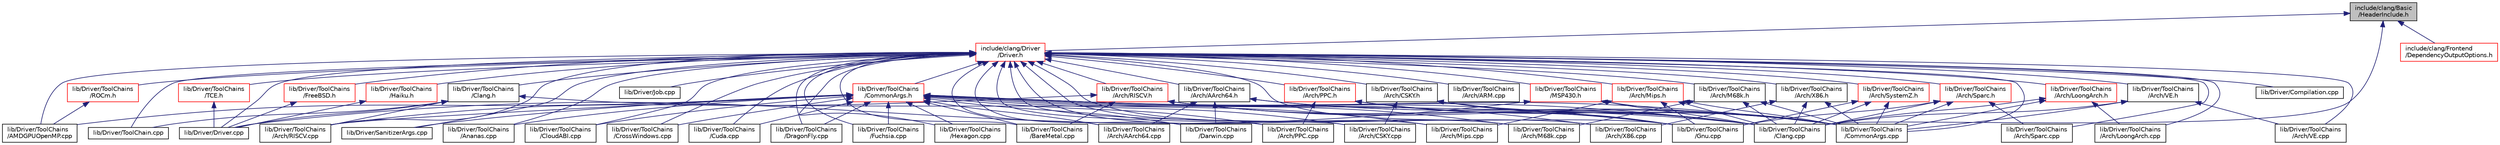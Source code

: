 digraph "include/clang/Basic/HeaderInclude.h"
{
 // LATEX_PDF_SIZE
  bgcolor="transparent";
  edge [fontname="Helvetica",fontsize="10",labelfontname="Helvetica",labelfontsize="10"];
  node [fontname="Helvetica",fontsize="10",shape=record];
  Node1 [label="include/clang/Basic\l/HeaderInclude.h",height=0.2,width=0.4,color="black", fillcolor="grey75", style="filled", fontcolor="black",tooltip=" "];
  Node1 -> Node2 [dir="back",color="midnightblue",fontsize="10",style="solid",fontname="Helvetica"];
  Node2 [label="include/clang/Driver\l/Driver.h",height=0.2,width=0.4,color="red",URL="$Driver_8h.html",tooltip=" "];
  Node2 -> Node3 [dir="back",color="midnightblue",fontsize="10",style="solid",fontname="Helvetica"];
  Node3 [label="lib/Driver/Compilation.cpp",height=0.2,width=0.4,color="black",URL="$Compilation_8cpp.html",tooltip=" "];
  Node2 -> Node4 [dir="back",color="midnightblue",fontsize="10",style="solid",fontname="Helvetica"];
  Node4 [label="lib/Driver/Driver.cpp",height=0.2,width=0.4,color="black",URL="$Driver_8cpp.html",tooltip=" "];
  Node2 -> Node5 [dir="back",color="midnightblue",fontsize="10",style="solid",fontname="Helvetica"];
  Node5 [label="lib/Driver/ToolChains\l/ROCm.h",height=0.2,width=0.4,color="red",URL="$ROCm_8h.html",tooltip=" "];
  Node5 -> Node9 [dir="back",color="midnightblue",fontsize="10",style="solid",fontname="Helvetica"];
  Node9 [label="lib/Driver/ToolChains\l/AMDGPUOpenMP.cpp",height=0.2,width=0.4,color="black",URL="$AMDGPUOpenMP_8cpp.html",tooltip=" "];
  Node2 -> Node11 [dir="back",color="midnightblue",fontsize="10",style="solid",fontname="Helvetica"];
  Node11 [label="lib/Driver/ToolChains\l/Clang.h",height=0.2,width=0.4,color="black",URL="$Clang_8h.html",tooltip=" "];
  Node11 -> Node4 [dir="back",color="midnightblue",fontsize="10",style="solid",fontname="Helvetica"];
  Node11 -> Node12 [dir="back",color="midnightblue",fontsize="10",style="solid",fontname="Helvetica"];
  Node12 [label="lib/Driver/ToolChain.cpp",height=0.2,width=0.4,color="black",URL="$ToolChain_8cpp.html",tooltip=" "];
  Node11 -> Node13 [dir="back",color="midnightblue",fontsize="10",style="solid",fontname="Helvetica"];
  Node13 [label="lib/Driver/ToolChains\l/Arch/RISCV.cpp",height=0.2,width=0.4,color="black",URL="$Driver_2ToolChains_2Arch_2RISCV_8cpp.html",tooltip=" "];
  Node11 -> Node14 [dir="back",color="midnightblue",fontsize="10",style="solid",fontname="Helvetica"];
  Node14 [label="lib/Driver/ToolChains\l/Clang.cpp",height=0.2,width=0.4,color="black",URL="$Clang_8cpp.html",tooltip=" "];
  Node2 -> Node34 [dir="back",color="midnightblue",fontsize="10",style="solid",fontname="Helvetica"];
  Node34 [label="lib/Driver/ToolChains\l/FreeBSD.h",height=0.2,width=0.4,color="red",URL="$FreeBSD_8h.html",tooltip=" "];
  Node34 -> Node4 [dir="back",color="midnightblue",fontsize="10",style="solid",fontname="Helvetica"];
  Node2 -> Node40 [dir="back",color="midnightblue",fontsize="10",style="solid",fontname="Helvetica"];
  Node40 [label="lib/Driver/ToolChains\l/Haiku.h",height=0.2,width=0.4,color="red",URL="$Haiku_8h.html",tooltip=" "];
  Node40 -> Node4 [dir="back",color="midnightblue",fontsize="10",style="solid",fontname="Helvetica"];
  Node2 -> Node56 [dir="back",color="midnightblue",fontsize="10",style="solid",fontname="Helvetica"];
  Node56 [label="lib/Driver/ToolChains\l/MSP430.h",height=0.2,width=0.4,color="red",URL="$Driver_2ToolChains_2MSP430_8h.html",tooltip=" "];
  Node56 -> Node4 [dir="back",color="midnightblue",fontsize="10",style="solid",fontname="Helvetica"];
  Node56 -> Node14 [dir="back",color="midnightblue",fontsize="10",style="solid",fontname="Helvetica"];
  Node56 -> Node17 [dir="back",color="midnightblue",fontsize="10",style="solid",fontname="Helvetica"];
  Node17 [label="lib/Driver/ToolChains\l/CommonArgs.cpp",height=0.2,width=0.4,color="black",URL="$CommonArgs_8cpp.html",tooltip=" "];
  Node2 -> Node81 [dir="back",color="midnightblue",fontsize="10",style="solid",fontname="Helvetica"];
  Node81 [label="lib/Driver/ToolChains\l/TCE.h",height=0.2,width=0.4,color="red",URL="$Driver_2ToolChains_2TCE_8h.html",tooltip=" "];
  Node81 -> Node4 [dir="back",color="midnightblue",fontsize="10",style="solid",fontname="Helvetica"];
  Node2 -> Node83 [dir="back",color="midnightblue",fontsize="10",style="solid",fontname="Helvetica"];
  Node83 [label="lib/Driver/Job.cpp",height=0.2,width=0.4,color="black",URL="$Job_8cpp.html",tooltip=" "];
  Node2 -> Node84 [dir="back",color="midnightblue",fontsize="10",style="solid",fontname="Helvetica"];
  Node84 [label="lib/Driver/ToolChains\l/CommonArgs.h",height=0.2,width=0.4,color="red",URL="$CommonArgs_8h.html",tooltip=" "];
  Node84 -> Node85 [dir="back",color="midnightblue",fontsize="10",style="solid",fontname="Helvetica"];
  Node85 [label="lib/Driver/SanitizerArgs.cpp",height=0.2,width=0.4,color="black",URL="$SanitizerArgs_8cpp.html",tooltip=" "];
  Node84 -> Node9 [dir="back",color="midnightblue",fontsize="10",style="solid",fontname="Helvetica"];
  Node84 -> Node23 [dir="back",color="midnightblue",fontsize="10",style="solid",fontname="Helvetica"];
  Node23 [label="lib/Driver/ToolChains\l/Ananas.cpp",height=0.2,width=0.4,color="black",URL="$Ananas_8cpp.html",tooltip=" "];
  Node84 -> Node87 [dir="back",color="midnightblue",fontsize="10",style="solid",fontname="Helvetica"];
  Node87 [label="lib/Driver/ToolChains\l/Arch/AArch64.cpp",height=0.2,width=0.4,color="black",URL="$Driver_2ToolChains_2Arch_2AArch64_8cpp.html",tooltip=" "];
  Node84 -> Node88 [dir="back",color="midnightblue",fontsize="10",style="solid",fontname="Helvetica"];
  Node88 [label="lib/Driver/ToolChains\l/Arch/CSKY.cpp",height=0.2,width=0.4,color="black",URL="$Driver_2ToolChains_2Arch_2CSKY_8cpp.html",tooltip=" "];
  Node84 -> Node89 [dir="back",color="midnightblue",fontsize="10",style="solid",fontname="Helvetica"];
  Node89 [label="lib/Driver/ToolChains\l/Arch/M68k.cpp",height=0.2,width=0.4,color="black",URL="$Driver_2ToolChains_2Arch_2M68k_8cpp.html",tooltip=" "];
  Node84 -> Node90 [dir="back",color="midnightblue",fontsize="10",style="solid",fontname="Helvetica"];
  Node90 [label="lib/Driver/ToolChains\l/Arch/Mips.cpp",height=0.2,width=0.4,color="black",URL="$Driver_2ToolChains_2Arch_2Mips_8cpp.html",tooltip=" "];
  Node84 -> Node91 [dir="back",color="midnightblue",fontsize="10",style="solid",fontname="Helvetica"];
  Node91 [label="lib/Driver/ToolChains\l/Arch/PPC.cpp",height=0.2,width=0.4,color="black",URL="$Driver_2ToolChains_2Arch_2PPC_8cpp.html",tooltip=" "];
  Node84 -> Node13 [dir="back",color="midnightblue",fontsize="10",style="solid",fontname="Helvetica"];
  Node84 -> Node92 [dir="back",color="midnightblue",fontsize="10",style="solid",fontname="Helvetica"];
  Node92 [label="lib/Driver/ToolChains\l/Arch/X86.cpp",height=0.2,width=0.4,color="black",URL="$Driver_2ToolChains_2Arch_2X86_8cpp.html",tooltip=" "];
  Node84 -> Node78 [dir="back",color="midnightblue",fontsize="10",style="solid",fontname="Helvetica"];
  Node78 [label="lib/Driver/ToolChains\l/BareMetal.cpp",height=0.2,width=0.4,color="black",URL="$BareMetal_8cpp.html",tooltip=" "];
  Node84 -> Node14 [dir="back",color="midnightblue",fontsize="10",style="solid",fontname="Helvetica"];
  Node84 -> Node27 [dir="back",color="midnightblue",fontsize="10",style="solid",fontname="Helvetica"];
  Node27 [label="lib/Driver/ToolChains\l/CloudABI.cpp",height=0.2,width=0.4,color="black",URL="$CloudABI_8cpp.html",tooltip=" "];
  Node84 -> Node17 [dir="back",color="midnightblue",fontsize="10",style="solid",fontname="Helvetica"];
  Node84 -> Node31 [dir="back",color="midnightblue",fontsize="10",style="solid",fontname="Helvetica"];
  Node31 [label="lib/Driver/ToolChains\l/CrossWindows.cpp",height=0.2,width=0.4,color="black",URL="$CrossWindows_8cpp.html",tooltip=" "];
  Node84 -> Node93 [dir="back",color="midnightblue",fontsize="10",style="solid",fontname="Helvetica"];
  Node93 [label="lib/Driver/ToolChains\l/Cuda.cpp",height=0.2,width=0.4,color="black",URL="$Driver_2ToolChains_2Cuda_8cpp.html",tooltip=" "];
  Node84 -> Node80 [dir="back",color="midnightblue",fontsize="10",style="solid",fontname="Helvetica"];
  Node80 [label="lib/Driver/ToolChains\l/Darwin.cpp",height=0.2,width=0.4,color="black",URL="$Darwin_8cpp.html",tooltip=" "];
  Node84 -> Node33 [dir="back",color="midnightblue",fontsize="10",style="solid",fontname="Helvetica"];
  Node33 [label="lib/Driver/ToolChains\l/DragonFly.cpp",height=0.2,width=0.4,color="black",URL="$DragonFly_8cpp.html",tooltip=" "];
  Node84 -> Node39 [dir="back",color="midnightblue",fontsize="10",style="solid",fontname="Helvetica"];
  Node39 [label="lib/Driver/ToolChains\l/Fuchsia.cpp",height=0.2,width=0.4,color="black",URL="$Fuchsia_8cpp.html",tooltip=" "];
  Node84 -> Node51 [dir="back",color="midnightblue",fontsize="10",style="solid",fontname="Helvetica"];
  Node51 [label="lib/Driver/ToolChains\l/Gnu.cpp",height=0.2,width=0.4,color="black",URL="$Gnu_8cpp.html",tooltip=" "];
  Node84 -> Node44 [dir="back",color="midnightblue",fontsize="10",style="solid",fontname="Helvetica"];
  Node44 [label="lib/Driver/ToolChains\l/Hexagon.cpp",height=0.2,width=0.4,color="black",URL="$Driver_2ToolChains_2Hexagon_8cpp.html",tooltip=" "];
  Node2 -> Node85 [dir="back",color="midnightblue",fontsize="10",style="solid",fontname="Helvetica"];
  Node2 -> Node12 [dir="back",color="midnightblue",fontsize="10",style="solid",fontname="Helvetica"];
  Node2 -> Node103 [dir="back",color="midnightblue",fontsize="10",style="solid",fontname="Helvetica"];
  Node103 [label="lib/Driver/ToolChains\l/Arch/PPC.h",height=0.2,width=0.4,color="red",URL="$Driver_2ToolChains_2Arch_2PPC_8h.html",tooltip=" "];
  Node103 -> Node91 [dir="back",color="midnightblue",fontsize="10",style="solid",fontname="Helvetica"];
  Node103 -> Node14 [dir="back",color="midnightblue",fontsize="10",style="solid",fontname="Helvetica"];
  Node103 -> Node17 [dir="back",color="midnightblue",fontsize="10",style="solid",fontname="Helvetica"];
  Node103 -> Node51 [dir="back",color="midnightblue",fontsize="10",style="solid",fontname="Helvetica"];
  Node2 -> Node9 [dir="back",color="midnightblue",fontsize="10",style="solid",fontname="Helvetica"];
  Node2 -> Node23 [dir="back",color="midnightblue",fontsize="10",style="solid",fontname="Helvetica"];
  Node2 -> Node104 [dir="back",color="midnightblue",fontsize="10",style="solid",fontname="Helvetica"];
  Node104 [label="lib/Driver/ToolChains\l/Arch/AArch64.h",height=0.2,width=0.4,color="black",URL="$Driver_2ToolChains_2Arch_2AArch64_8h.html",tooltip=" "];
  Node104 -> Node87 [dir="back",color="midnightblue",fontsize="10",style="solid",fontname="Helvetica"];
  Node104 -> Node14 [dir="back",color="midnightblue",fontsize="10",style="solid",fontname="Helvetica"];
  Node104 -> Node17 [dir="back",color="midnightblue",fontsize="10",style="solid",fontname="Helvetica"];
  Node104 -> Node80 [dir="back",color="midnightblue",fontsize="10",style="solid",fontname="Helvetica"];
  Node2 -> Node87 [dir="back",color="midnightblue",fontsize="10",style="solid",fontname="Helvetica"];
  Node2 -> Node105 [dir="back",color="midnightblue",fontsize="10",style="solid",fontname="Helvetica"];
  Node105 [label="lib/Driver/ToolChains\l/Arch/ARM.cpp",height=0.2,width=0.4,color="black",URL="$Driver_2ToolChains_2Arch_2ARM_8cpp.html",tooltip=" "];
  Node2 -> Node106 [dir="back",color="midnightblue",fontsize="10",style="solid",fontname="Helvetica"];
  Node106 [label="lib/Driver/ToolChains\l/Arch/CSKY.h",height=0.2,width=0.4,color="black",URL="$Driver_2ToolChains_2Arch_2CSKY_8h.html",tooltip=" "];
  Node106 -> Node88 [dir="back",color="midnightblue",fontsize="10",style="solid",fontname="Helvetica"];
  Node106 -> Node14 [dir="back",color="midnightblue",fontsize="10",style="solid",fontname="Helvetica"];
  Node106 -> Node17 [dir="back",color="midnightblue",fontsize="10",style="solid",fontname="Helvetica"];
  Node106 -> Node51 [dir="back",color="midnightblue",fontsize="10",style="solid",fontname="Helvetica"];
  Node2 -> Node88 [dir="back",color="midnightblue",fontsize="10",style="solid",fontname="Helvetica"];
  Node2 -> Node107 [dir="back",color="midnightblue",fontsize="10",style="solid",fontname="Helvetica"];
  Node107 [label="lib/Driver/ToolChains\l/Arch/LoongArch.h",height=0.2,width=0.4,color="red",URL="$Driver_2ToolChains_2Arch_2LoongArch_8h.html",tooltip=" "];
  Node107 -> Node108 [dir="back",color="midnightblue",fontsize="10",style="solid",fontname="Helvetica"];
  Node108 [label="lib/Driver/ToolChains\l/Arch/LoongArch.cpp",height=0.2,width=0.4,color="black",URL="$Driver_2ToolChains_2Arch_2LoongArch_8cpp.html",tooltip=" "];
  Node107 -> Node14 [dir="back",color="midnightblue",fontsize="10",style="solid",fontname="Helvetica"];
  Node107 -> Node17 [dir="back",color="midnightblue",fontsize="10",style="solid",fontname="Helvetica"];
  Node2 -> Node108 [dir="back",color="midnightblue",fontsize="10",style="solid",fontname="Helvetica"];
  Node2 -> Node109 [dir="back",color="midnightblue",fontsize="10",style="solid",fontname="Helvetica"];
  Node109 [label="lib/Driver/ToolChains\l/Arch/M68k.h",height=0.2,width=0.4,color="black",URL="$Driver_2ToolChains_2Arch_2M68k_8h.html",tooltip=" "];
  Node109 -> Node89 [dir="back",color="midnightblue",fontsize="10",style="solid",fontname="Helvetica"];
  Node109 -> Node14 [dir="back",color="midnightblue",fontsize="10",style="solid",fontname="Helvetica"];
  Node109 -> Node17 [dir="back",color="midnightblue",fontsize="10",style="solid",fontname="Helvetica"];
  Node2 -> Node89 [dir="back",color="midnightblue",fontsize="10",style="solid",fontname="Helvetica"];
  Node2 -> Node110 [dir="back",color="midnightblue",fontsize="10",style="solid",fontname="Helvetica"];
  Node110 [label="lib/Driver/ToolChains\l/Arch/Mips.h",height=0.2,width=0.4,color="red",URL="$Driver_2ToolChains_2Arch_2Mips_8h.html",tooltip=" "];
  Node110 -> Node90 [dir="back",color="midnightblue",fontsize="10",style="solid",fontname="Helvetica"];
  Node110 -> Node14 [dir="back",color="midnightblue",fontsize="10",style="solid",fontname="Helvetica"];
  Node110 -> Node17 [dir="back",color="midnightblue",fontsize="10",style="solid",fontname="Helvetica"];
  Node110 -> Node51 [dir="back",color="midnightblue",fontsize="10",style="solid",fontname="Helvetica"];
  Node2 -> Node90 [dir="back",color="midnightblue",fontsize="10",style="solid",fontname="Helvetica"];
  Node2 -> Node91 [dir="back",color="midnightblue",fontsize="10",style="solid",fontname="Helvetica"];
  Node2 -> Node111 [dir="back",color="midnightblue",fontsize="10",style="solid",fontname="Helvetica"];
  Node111 [label="lib/Driver/ToolChains\l/Arch/RISCV.h",height=0.2,width=0.4,color="red",URL="$Driver_2ToolChains_2Arch_2RISCV_8h.html",tooltip=" "];
  Node111 -> Node13 [dir="back",color="midnightblue",fontsize="10",style="solid",fontname="Helvetica"];
  Node111 -> Node78 [dir="back",color="midnightblue",fontsize="10",style="solid",fontname="Helvetica"];
  Node111 -> Node14 [dir="back",color="midnightblue",fontsize="10",style="solid",fontname="Helvetica"];
  Node111 -> Node17 [dir="back",color="midnightblue",fontsize="10",style="solid",fontname="Helvetica"];
  Node111 -> Node51 [dir="back",color="midnightblue",fontsize="10",style="solid",fontname="Helvetica"];
  Node2 -> Node13 [dir="back",color="midnightblue",fontsize="10",style="solid",fontname="Helvetica"];
  Node2 -> Node112 [dir="back",color="midnightblue",fontsize="10",style="solid",fontname="Helvetica"];
  Node112 [label="lib/Driver/ToolChains\l/Arch/Sparc.h",height=0.2,width=0.4,color="red",URL="$Driver_2ToolChains_2Arch_2Sparc_8h.html",tooltip=" "];
  Node112 -> Node113 [dir="back",color="midnightblue",fontsize="10",style="solid",fontname="Helvetica"];
  Node113 [label="lib/Driver/ToolChains\l/Arch/Sparc.cpp",height=0.2,width=0.4,color="black",URL="$Driver_2ToolChains_2Arch_2Sparc_8cpp.html",tooltip=" "];
  Node112 -> Node14 [dir="back",color="midnightblue",fontsize="10",style="solid",fontname="Helvetica"];
  Node112 -> Node17 [dir="back",color="midnightblue",fontsize="10",style="solid",fontname="Helvetica"];
  Node112 -> Node51 [dir="back",color="midnightblue",fontsize="10",style="solid",fontname="Helvetica"];
  Node2 -> Node113 [dir="back",color="midnightblue",fontsize="10",style="solid",fontname="Helvetica"];
  Node2 -> Node114 [dir="back",color="midnightblue",fontsize="10",style="solid",fontname="Helvetica"];
  Node114 [label="lib/Driver/ToolChains\l/Arch/SystemZ.h",height=0.2,width=0.4,color="red",URL="$Driver_2ToolChains_2Arch_2SystemZ_8h.html",tooltip=" "];
  Node114 -> Node14 [dir="back",color="midnightblue",fontsize="10",style="solid",fontname="Helvetica"];
  Node114 -> Node17 [dir="back",color="midnightblue",fontsize="10",style="solid",fontname="Helvetica"];
  Node114 -> Node51 [dir="back",color="midnightblue",fontsize="10",style="solid",fontname="Helvetica"];
  Node2 -> Node116 [dir="back",color="midnightblue",fontsize="10",style="solid",fontname="Helvetica"];
  Node116 [label="lib/Driver/ToolChains\l/Arch/VE.h",height=0.2,width=0.4,color="black",URL="$Driver_2ToolChains_2Arch_2VE_8h.html",tooltip=" "];
  Node116 -> Node117 [dir="back",color="midnightblue",fontsize="10",style="solid",fontname="Helvetica"];
  Node117 [label="lib/Driver/ToolChains\l/Arch/VE.cpp",height=0.2,width=0.4,color="black",URL="$Driver_2ToolChains_2Arch_2VE_8cpp.html",tooltip=" "];
  Node116 -> Node14 [dir="back",color="midnightblue",fontsize="10",style="solid",fontname="Helvetica"];
  Node116 -> Node17 [dir="back",color="midnightblue",fontsize="10",style="solid",fontname="Helvetica"];
  Node2 -> Node117 [dir="back",color="midnightblue",fontsize="10",style="solid",fontname="Helvetica"];
  Node2 -> Node118 [dir="back",color="midnightblue",fontsize="10",style="solid",fontname="Helvetica"];
  Node118 [label="lib/Driver/ToolChains\l/Arch/X86.h",height=0.2,width=0.4,color="black",URL="$Driver_2ToolChains_2Arch_2X86_8h.html",tooltip=" "];
  Node118 -> Node92 [dir="back",color="midnightblue",fontsize="10",style="solid",fontname="Helvetica"];
  Node118 -> Node14 [dir="back",color="midnightblue",fontsize="10",style="solid",fontname="Helvetica"];
  Node118 -> Node17 [dir="back",color="midnightblue",fontsize="10",style="solid",fontname="Helvetica"];
  Node2 -> Node92 [dir="back",color="midnightblue",fontsize="10",style="solid",fontname="Helvetica"];
  Node2 -> Node78 [dir="back",color="midnightblue",fontsize="10",style="solid",fontname="Helvetica"];
  Node2 -> Node27 [dir="back",color="midnightblue",fontsize="10",style="solid",fontname="Helvetica"];
  Node2 -> Node17 [dir="back",color="midnightblue",fontsize="10",style="solid",fontname="Helvetica"];
  Node2 -> Node31 [dir="back",color="midnightblue",fontsize="10",style="solid",fontname="Helvetica"];
  Node2 -> Node93 [dir="back",color="midnightblue",fontsize="10",style="solid",fontname="Helvetica"];
  Node2 -> Node80 [dir="back",color="midnightblue",fontsize="10",style="solid",fontname="Helvetica"];
  Node2 -> Node33 [dir="back",color="midnightblue",fontsize="10",style="solid",fontname="Helvetica"];
  Node2 -> Node39 [dir="back",color="midnightblue",fontsize="10",style="solid",fontname="Helvetica"];
  Node2 -> Node51 [dir="back",color="midnightblue",fontsize="10",style="solid",fontname="Helvetica"];
  Node2 -> Node44 [dir="back",color="midnightblue",fontsize="10",style="solid",fontname="Helvetica"];
  Node1 -> Node128 [dir="back",color="midnightblue",fontsize="10",style="solid",fontname="Helvetica"];
  Node128 [label="include/clang/Frontend\l/DependencyOutputOptions.h",height=0.2,width=0.4,color="red",URL="$DependencyOutputOptions_8h.html",tooltip=" "];
  Node1 -> Node14 [dir="back",color="midnightblue",fontsize="10",style="solid",fontname="Helvetica"];
}
